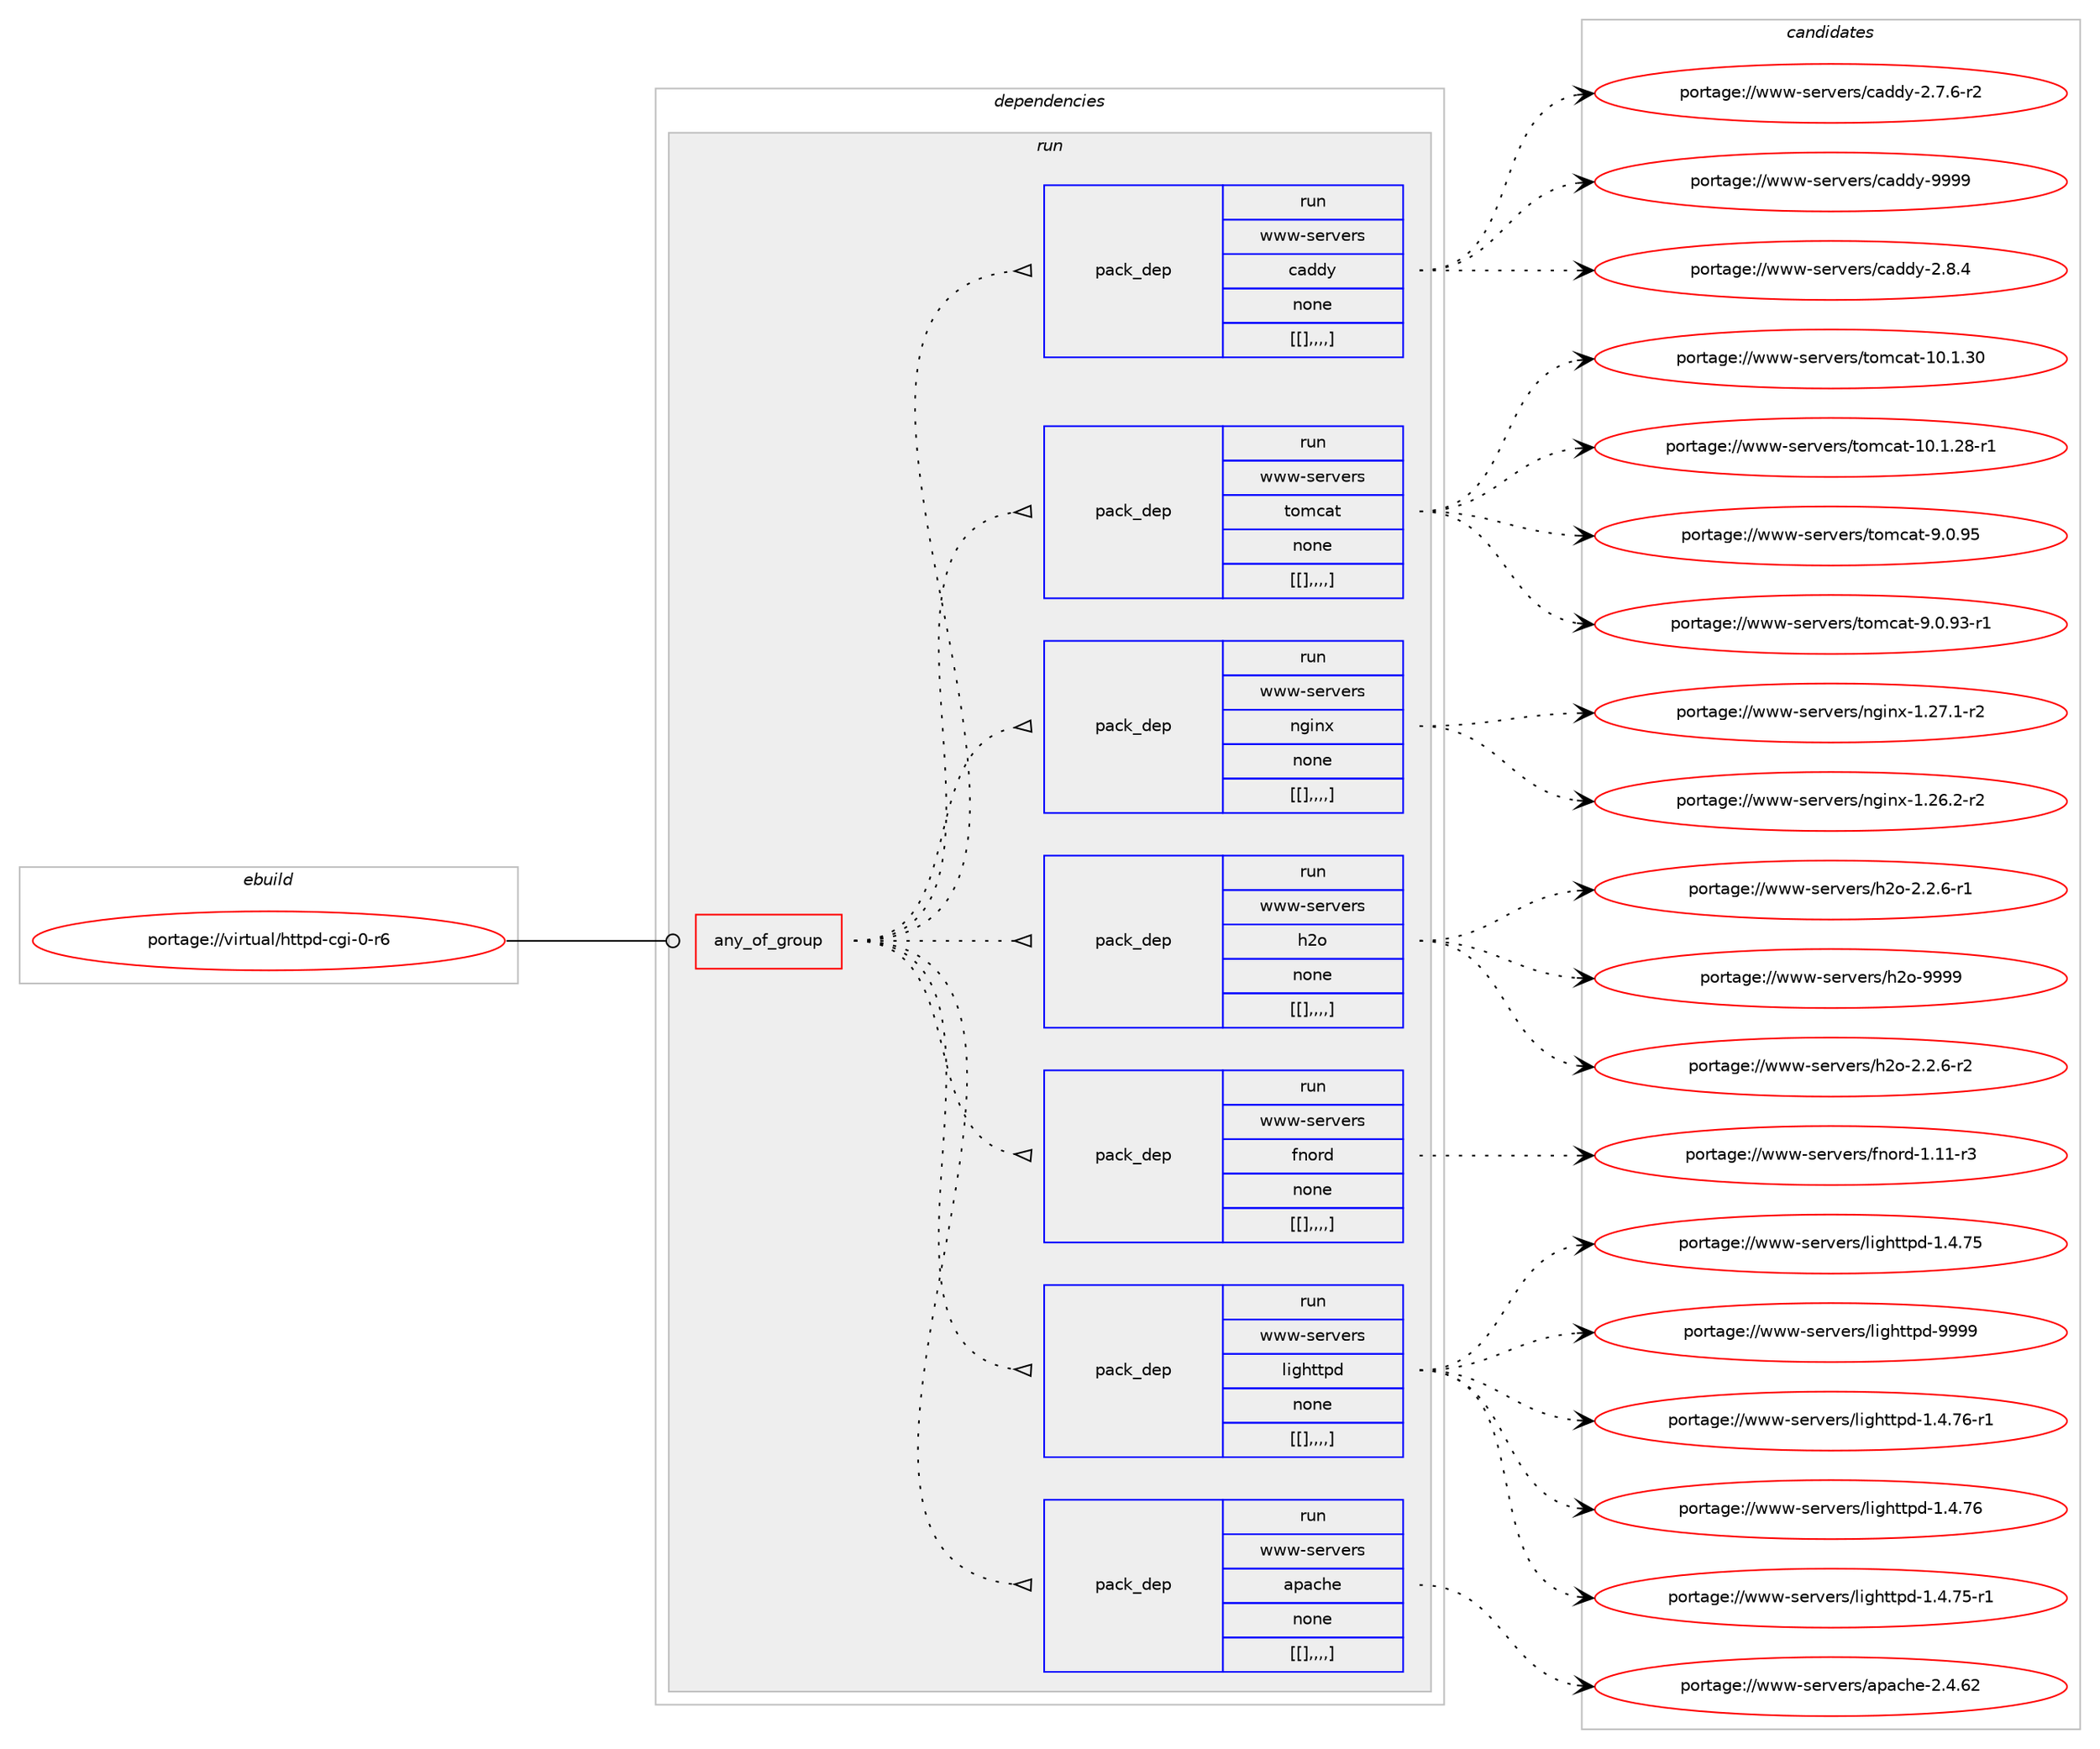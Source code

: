 digraph prolog {

# *************
# Graph options
# *************

newrank=true;
concentrate=true;
compound=true;
graph [rankdir=LR,fontname=Helvetica,fontsize=10,ranksep=1.5];#, ranksep=2.5, nodesep=0.2];
edge  [arrowhead=vee];
node  [fontname=Helvetica,fontsize=10];

# **********
# The ebuild
# **********

subgraph cluster_leftcol {
color=gray;
label=<<i>ebuild</i>>;
id [label="portage://virtual/httpd-cgi-0-r6", color=red, width=4, href="../virtual/httpd-cgi-0-r6.svg"];
}

# ****************
# The dependencies
# ****************

subgraph cluster_midcol {
color=gray;
label=<<i>dependencies</i>>;
subgraph cluster_compile {
fillcolor="#eeeeee";
style=filled;
label=<<i>compile</i>>;
}
subgraph cluster_compileandrun {
fillcolor="#eeeeee";
style=filled;
label=<<i>compile and run</i>>;
}
subgraph cluster_run {
fillcolor="#eeeeee";
style=filled;
label=<<i>run</i>>;
subgraph any49 {
dependency12815 [label=<<TABLE BORDER="0" CELLBORDER="1" CELLSPACING="0" CELLPADDING="4"><TR><TD CELLPADDING="10">any_of_group</TD></TR></TABLE>>, shape=none, color=red];subgraph pack8295 {
dependency12816 [label=<<TABLE BORDER="0" CELLBORDER="1" CELLSPACING="0" CELLPADDING="4" WIDTH="220"><TR><TD ROWSPAN="6" CELLPADDING="30">pack_dep</TD></TR><TR><TD WIDTH="110">run</TD></TR><TR><TD>www-servers</TD></TR><TR><TD>apache</TD></TR><TR><TD>none</TD></TR><TR><TD>[[],,,,]</TD></TR></TABLE>>, shape=none, color=blue];
}
dependency12815:e -> dependency12816:w [weight=20,style="dotted",arrowhead="oinv"];
subgraph pack8296 {
dependency12817 [label=<<TABLE BORDER="0" CELLBORDER="1" CELLSPACING="0" CELLPADDING="4" WIDTH="220"><TR><TD ROWSPAN="6" CELLPADDING="30">pack_dep</TD></TR><TR><TD WIDTH="110">run</TD></TR><TR><TD>www-servers</TD></TR><TR><TD>lighttpd</TD></TR><TR><TD>none</TD></TR><TR><TD>[[],,,,]</TD></TR></TABLE>>, shape=none, color=blue];
}
dependency12815:e -> dependency12817:w [weight=20,style="dotted",arrowhead="oinv"];
subgraph pack8297 {
dependency12818 [label=<<TABLE BORDER="0" CELLBORDER="1" CELLSPACING="0" CELLPADDING="4" WIDTH="220"><TR><TD ROWSPAN="6" CELLPADDING="30">pack_dep</TD></TR><TR><TD WIDTH="110">run</TD></TR><TR><TD>www-servers</TD></TR><TR><TD>fnord</TD></TR><TR><TD>none</TD></TR><TR><TD>[[],,,,]</TD></TR></TABLE>>, shape=none, color=blue];
}
dependency12815:e -> dependency12818:w [weight=20,style="dotted",arrowhead="oinv"];
subgraph pack8298 {
dependency12819 [label=<<TABLE BORDER="0" CELLBORDER="1" CELLSPACING="0" CELLPADDING="4" WIDTH="220"><TR><TD ROWSPAN="6" CELLPADDING="30">pack_dep</TD></TR><TR><TD WIDTH="110">run</TD></TR><TR><TD>www-servers</TD></TR><TR><TD>h2o</TD></TR><TR><TD>none</TD></TR><TR><TD>[[],,,,]</TD></TR></TABLE>>, shape=none, color=blue];
}
dependency12815:e -> dependency12819:w [weight=20,style="dotted",arrowhead="oinv"];
subgraph pack8299 {
dependency12820 [label=<<TABLE BORDER="0" CELLBORDER="1" CELLSPACING="0" CELLPADDING="4" WIDTH="220"><TR><TD ROWSPAN="6" CELLPADDING="30">pack_dep</TD></TR><TR><TD WIDTH="110">run</TD></TR><TR><TD>www-servers</TD></TR><TR><TD>nginx</TD></TR><TR><TD>none</TD></TR><TR><TD>[[],,,,]</TD></TR></TABLE>>, shape=none, color=blue];
}
dependency12815:e -> dependency12820:w [weight=20,style="dotted",arrowhead="oinv"];
subgraph pack8300 {
dependency12821 [label=<<TABLE BORDER="0" CELLBORDER="1" CELLSPACING="0" CELLPADDING="4" WIDTH="220"><TR><TD ROWSPAN="6" CELLPADDING="30">pack_dep</TD></TR><TR><TD WIDTH="110">run</TD></TR><TR><TD>www-servers</TD></TR><TR><TD>tomcat</TD></TR><TR><TD>none</TD></TR><TR><TD>[[],,,,]</TD></TR></TABLE>>, shape=none, color=blue];
}
dependency12815:e -> dependency12821:w [weight=20,style="dotted",arrowhead="oinv"];
subgraph pack8301 {
dependency12822 [label=<<TABLE BORDER="0" CELLBORDER="1" CELLSPACING="0" CELLPADDING="4" WIDTH="220"><TR><TD ROWSPAN="6" CELLPADDING="30">pack_dep</TD></TR><TR><TD WIDTH="110">run</TD></TR><TR><TD>www-servers</TD></TR><TR><TD>caddy</TD></TR><TR><TD>none</TD></TR><TR><TD>[[],,,,]</TD></TR></TABLE>>, shape=none, color=blue];
}
dependency12815:e -> dependency12822:w [weight=20,style="dotted",arrowhead="oinv"];
}
id:e -> dependency12815:w [weight=20,style="solid",arrowhead="odot"];
}
}

# **************
# The candidates
# **************

subgraph cluster_choices {
rank=same;
color=gray;
label=<<i>candidates</i>>;

subgraph choice8295 {
color=black;
nodesep=1;
choice119119119451151011141181011141154797112979910410145504652465450 [label="portage://www-servers/apache-2.4.62", color=red, width=4,href="../www-servers/apache-2.4.62.svg"];
dependency12816:e -> choice119119119451151011141181011141154797112979910410145504652465450:w [style=dotted,weight="100"];
}
subgraph choice8296 {
color=black;
nodesep=1;
choice11911911945115101114118101114115471081051031041161161121004557575757 [label="portage://www-servers/lighttpd-9999", color=red, width=4,href="../www-servers/lighttpd-9999.svg"];
choice1191191194511510111411810111411547108105103104116116112100454946524655544511449 [label="portage://www-servers/lighttpd-1.4.76-r1", color=red, width=4,href="../www-servers/lighttpd-1.4.76-r1.svg"];
choice119119119451151011141181011141154710810510310411611611210045494652465554 [label="portage://www-servers/lighttpd-1.4.76", color=red, width=4,href="../www-servers/lighttpd-1.4.76.svg"];
choice1191191194511510111411810111411547108105103104116116112100454946524655534511449 [label="portage://www-servers/lighttpd-1.4.75-r1", color=red, width=4,href="../www-servers/lighttpd-1.4.75-r1.svg"];
choice119119119451151011141181011141154710810510310411611611210045494652465553 [label="portage://www-servers/lighttpd-1.4.75", color=red, width=4,href="../www-servers/lighttpd-1.4.75.svg"];
dependency12817:e -> choice11911911945115101114118101114115471081051031041161161121004557575757:w [style=dotted,weight="100"];
dependency12817:e -> choice1191191194511510111411810111411547108105103104116116112100454946524655544511449:w [style=dotted,weight="100"];
dependency12817:e -> choice119119119451151011141181011141154710810510310411611611210045494652465554:w [style=dotted,weight="100"];
dependency12817:e -> choice1191191194511510111411810111411547108105103104116116112100454946524655534511449:w [style=dotted,weight="100"];
dependency12817:e -> choice119119119451151011141181011141154710810510310411611611210045494652465553:w [style=dotted,weight="100"];
}
subgraph choice8297 {
color=black;
nodesep=1;
choice119119119451151011141181011141154710211011111410045494649494511451 [label="portage://www-servers/fnord-1.11-r3", color=red, width=4,href="../www-servers/fnord-1.11-r3.svg"];
dependency12818:e -> choice119119119451151011141181011141154710211011111410045494649494511451:w [style=dotted,weight="100"];
}
subgraph choice8298 {
color=black;
nodesep=1;
choice1191191194511510111411810111411547104501114557575757 [label="portage://www-servers/h2o-9999", color=red, width=4,href="../www-servers/h2o-9999.svg"];
choice1191191194511510111411810111411547104501114550465046544511450 [label="portage://www-servers/h2o-2.2.6-r2", color=red, width=4,href="../www-servers/h2o-2.2.6-r2.svg"];
choice1191191194511510111411810111411547104501114550465046544511449 [label="portage://www-servers/h2o-2.2.6-r1", color=red, width=4,href="../www-servers/h2o-2.2.6-r1.svg"];
dependency12819:e -> choice1191191194511510111411810111411547104501114557575757:w [style=dotted,weight="100"];
dependency12819:e -> choice1191191194511510111411810111411547104501114550465046544511450:w [style=dotted,weight="100"];
dependency12819:e -> choice1191191194511510111411810111411547104501114550465046544511449:w [style=dotted,weight="100"];
}
subgraph choice8299 {
color=black;
nodesep=1;
choice1191191194511510111411810111411547110103105110120454946505546494511450 [label="portage://www-servers/nginx-1.27.1-r2", color=red, width=4,href="../www-servers/nginx-1.27.1-r2.svg"];
choice1191191194511510111411810111411547110103105110120454946505446504511450 [label="portage://www-servers/nginx-1.26.2-r2", color=red, width=4,href="../www-servers/nginx-1.26.2-r2.svg"];
dependency12820:e -> choice1191191194511510111411810111411547110103105110120454946505546494511450:w [style=dotted,weight="100"];
dependency12820:e -> choice1191191194511510111411810111411547110103105110120454946505446504511450:w [style=dotted,weight="100"];
}
subgraph choice8300 {
color=black;
nodesep=1;
choice119119119451151011141181011141154711611110999971164549484649465148 [label="portage://www-servers/tomcat-10.1.30", color=red, width=4,href="../www-servers/tomcat-10.1.30.svg"];
choice1191191194511510111411810111411547116111109999711645494846494650564511449 [label="portage://www-servers/tomcat-10.1.28-r1", color=red, width=4,href="../www-servers/tomcat-10.1.28-r1.svg"];
choice1191191194511510111411810111411547116111109999711645574648465753 [label="portage://www-servers/tomcat-9.0.95", color=red, width=4,href="../www-servers/tomcat-9.0.95.svg"];
choice11911911945115101114118101114115471161111099997116455746484657514511449 [label="portage://www-servers/tomcat-9.0.93-r1", color=red, width=4,href="../www-servers/tomcat-9.0.93-r1.svg"];
dependency12821:e -> choice119119119451151011141181011141154711611110999971164549484649465148:w [style=dotted,weight="100"];
dependency12821:e -> choice1191191194511510111411810111411547116111109999711645494846494650564511449:w [style=dotted,weight="100"];
dependency12821:e -> choice1191191194511510111411810111411547116111109999711645574648465753:w [style=dotted,weight="100"];
dependency12821:e -> choice11911911945115101114118101114115471161111099997116455746484657514511449:w [style=dotted,weight="100"];
}
subgraph choice8301 {
color=black;
nodesep=1;
choice119119119451151011141181011141154799971001001214557575757 [label="portage://www-servers/caddy-9999", color=red, width=4,href="../www-servers/caddy-9999.svg"];
choice11911911945115101114118101114115479997100100121455046564652 [label="portage://www-servers/caddy-2.8.4", color=red, width=4,href="../www-servers/caddy-2.8.4.svg"];
choice119119119451151011141181011141154799971001001214550465546544511450 [label="portage://www-servers/caddy-2.7.6-r2", color=red, width=4,href="../www-servers/caddy-2.7.6-r2.svg"];
dependency12822:e -> choice119119119451151011141181011141154799971001001214557575757:w [style=dotted,weight="100"];
dependency12822:e -> choice11911911945115101114118101114115479997100100121455046564652:w [style=dotted,weight="100"];
dependency12822:e -> choice119119119451151011141181011141154799971001001214550465546544511450:w [style=dotted,weight="100"];
}
}

}
